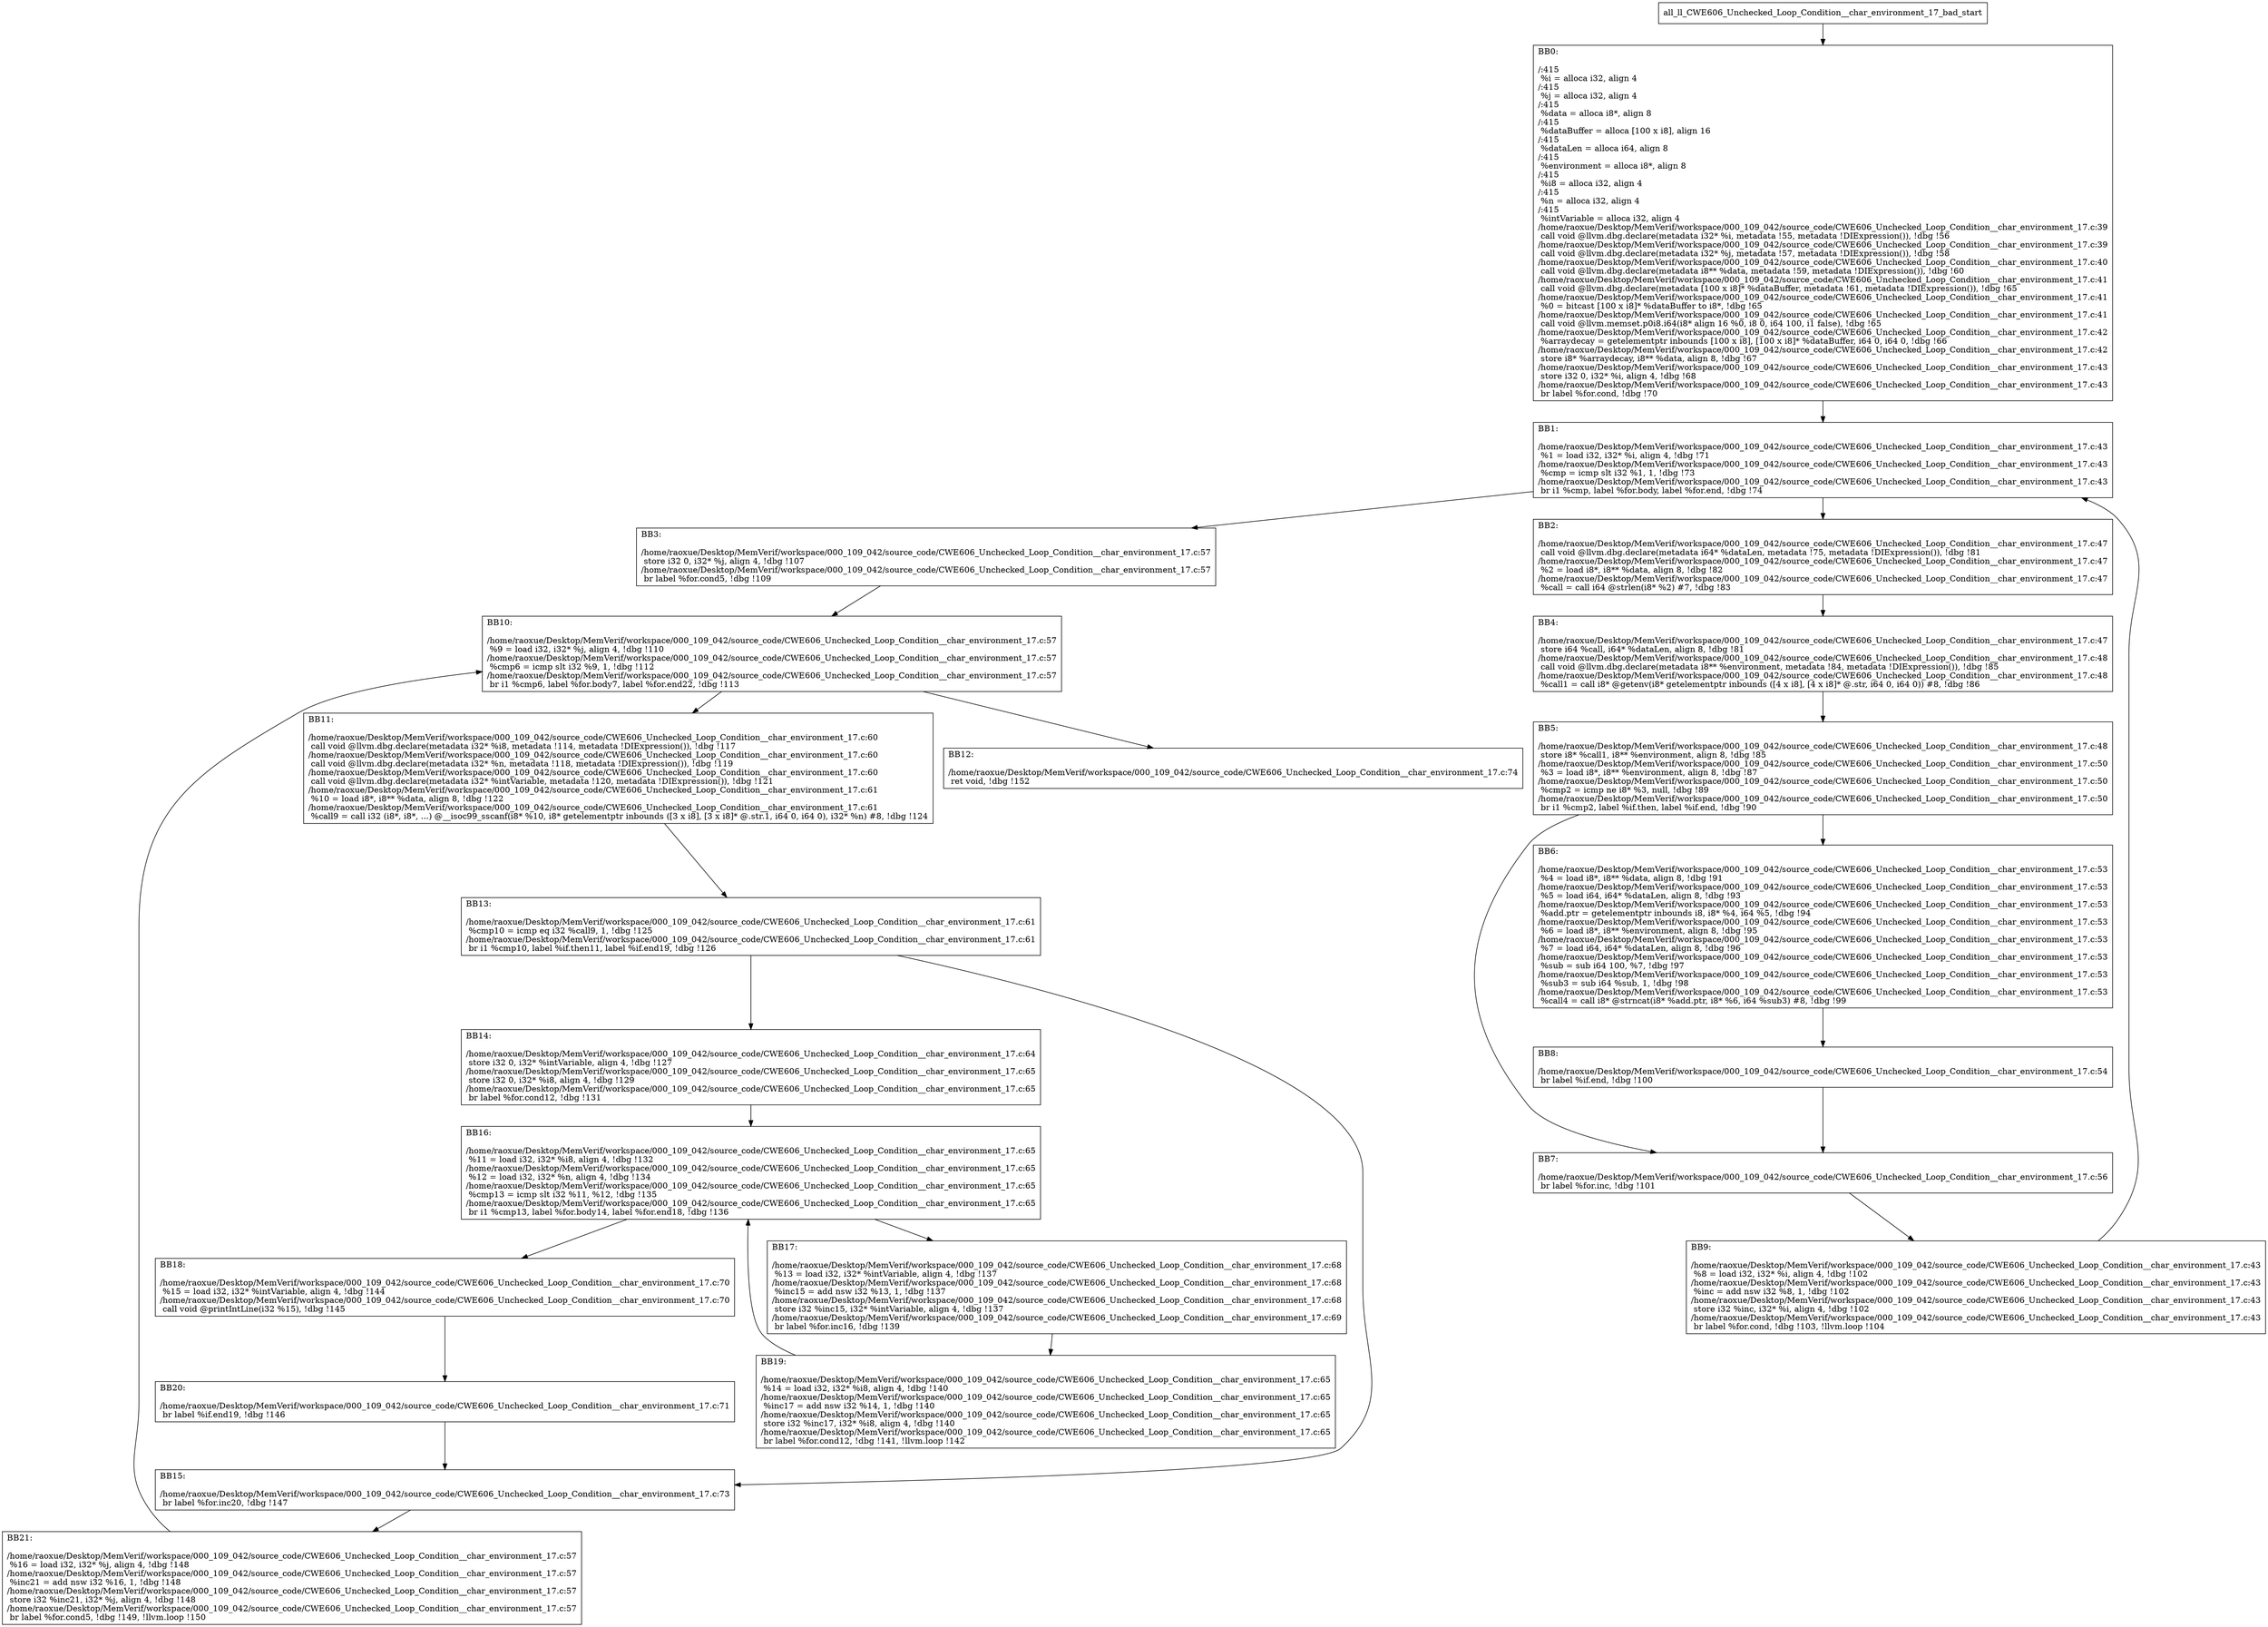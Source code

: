 digraph "CFG for'all_ll_CWE606_Unchecked_Loop_Condition__char_environment_17_bad' function" {
	BBall_ll_CWE606_Unchecked_Loop_Condition__char_environment_17_bad_start[shape=record,label="{all_ll_CWE606_Unchecked_Loop_Condition__char_environment_17_bad_start}"];
	BBall_ll_CWE606_Unchecked_Loop_Condition__char_environment_17_bad_start-> all_ll_CWE606_Unchecked_Loop_Condition__char_environment_17_badBB0;
	all_ll_CWE606_Unchecked_Loop_Condition__char_environment_17_badBB0 [shape=record, label="{BB0:\l\l/:415\l
  %i = alloca i32, align 4\l
/:415\l
  %j = alloca i32, align 4\l
/:415\l
  %data = alloca i8*, align 8\l
/:415\l
  %dataBuffer = alloca [100 x i8], align 16\l
/:415\l
  %dataLen = alloca i64, align 8\l
/:415\l
  %environment = alloca i8*, align 8\l
/:415\l
  %i8 = alloca i32, align 4\l
/:415\l
  %n = alloca i32, align 4\l
/:415\l
  %intVariable = alloca i32, align 4\l
/home/raoxue/Desktop/MemVerif/workspace/000_109_042/source_code/CWE606_Unchecked_Loop_Condition__char_environment_17.c:39\l
  call void @llvm.dbg.declare(metadata i32* %i, metadata !55, metadata !DIExpression()), !dbg !56\l
/home/raoxue/Desktop/MemVerif/workspace/000_109_042/source_code/CWE606_Unchecked_Loop_Condition__char_environment_17.c:39\l
  call void @llvm.dbg.declare(metadata i32* %j, metadata !57, metadata !DIExpression()), !dbg !58\l
/home/raoxue/Desktop/MemVerif/workspace/000_109_042/source_code/CWE606_Unchecked_Loop_Condition__char_environment_17.c:40\l
  call void @llvm.dbg.declare(metadata i8** %data, metadata !59, metadata !DIExpression()), !dbg !60\l
/home/raoxue/Desktop/MemVerif/workspace/000_109_042/source_code/CWE606_Unchecked_Loop_Condition__char_environment_17.c:41\l
  call void @llvm.dbg.declare(metadata [100 x i8]* %dataBuffer, metadata !61, metadata !DIExpression()), !dbg !65\l
/home/raoxue/Desktop/MemVerif/workspace/000_109_042/source_code/CWE606_Unchecked_Loop_Condition__char_environment_17.c:41\l
  %0 = bitcast [100 x i8]* %dataBuffer to i8*, !dbg !65\l
/home/raoxue/Desktop/MemVerif/workspace/000_109_042/source_code/CWE606_Unchecked_Loop_Condition__char_environment_17.c:41\l
  call void @llvm.memset.p0i8.i64(i8* align 16 %0, i8 0, i64 100, i1 false), !dbg !65\l
/home/raoxue/Desktop/MemVerif/workspace/000_109_042/source_code/CWE606_Unchecked_Loop_Condition__char_environment_17.c:42\l
  %arraydecay = getelementptr inbounds [100 x i8], [100 x i8]* %dataBuffer, i64 0, i64 0, !dbg !66\l
/home/raoxue/Desktop/MemVerif/workspace/000_109_042/source_code/CWE606_Unchecked_Loop_Condition__char_environment_17.c:42\l
  store i8* %arraydecay, i8** %data, align 8, !dbg !67\l
/home/raoxue/Desktop/MemVerif/workspace/000_109_042/source_code/CWE606_Unchecked_Loop_Condition__char_environment_17.c:43\l
  store i32 0, i32* %i, align 4, !dbg !68\l
/home/raoxue/Desktop/MemVerif/workspace/000_109_042/source_code/CWE606_Unchecked_Loop_Condition__char_environment_17.c:43\l
  br label %for.cond, !dbg !70\l
}"];
	all_ll_CWE606_Unchecked_Loop_Condition__char_environment_17_badBB0-> all_ll_CWE606_Unchecked_Loop_Condition__char_environment_17_badBB1;
	all_ll_CWE606_Unchecked_Loop_Condition__char_environment_17_badBB1 [shape=record, label="{BB1:\l\l/home/raoxue/Desktop/MemVerif/workspace/000_109_042/source_code/CWE606_Unchecked_Loop_Condition__char_environment_17.c:43\l
  %1 = load i32, i32* %i, align 4, !dbg !71\l
/home/raoxue/Desktop/MemVerif/workspace/000_109_042/source_code/CWE606_Unchecked_Loop_Condition__char_environment_17.c:43\l
  %cmp = icmp slt i32 %1, 1, !dbg !73\l
/home/raoxue/Desktop/MemVerif/workspace/000_109_042/source_code/CWE606_Unchecked_Loop_Condition__char_environment_17.c:43\l
  br i1 %cmp, label %for.body, label %for.end, !dbg !74\l
}"];
	all_ll_CWE606_Unchecked_Loop_Condition__char_environment_17_badBB1-> all_ll_CWE606_Unchecked_Loop_Condition__char_environment_17_badBB2;
	all_ll_CWE606_Unchecked_Loop_Condition__char_environment_17_badBB1-> all_ll_CWE606_Unchecked_Loop_Condition__char_environment_17_badBB3;
	all_ll_CWE606_Unchecked_Loop_Condition__char_environment_17_badBB2 [shape=record, label="{BB2:\l\l/home/raoxue/Desktop/MemVerif/workspace/000_109_042/source_code/CWE606_Unchecked_Loop_Condition__char_environment_17.c:47\l
  call void @llvm.dbg.declare(metadata i64* %dataLen, metadata !75, metadata !DIExpression()), !dbg !81\l
/home/raoxue/Desktop/MemVerif/workspace/000_109_042/source_code/CWE606_Unchecked_Loop_Condition__char_environment_17.c:47\l
  %2 = load i8*, i8** %data, align 8, !dbg !82\l
/home/raoxue/Desktop/MemVerif/workspace/000_109_042/source_code/CWE606_Unchecked_Loop_Condition__char_environment_17.c:47\l
  %call = call i64 @strlen(i8* %2) #7, !dbg !83\l
}"];
	all_ll_CWE606_Unchecked_Loop_Condition__char_environment_17_badBB2-> all_ll_CWE606_Unchecked_Loop_Condition__char_environment_17_badBB4;
	all_ll_CWE606_Unchecked_Loop_Condition__char_environment_17_badBB4 [shape=record, label="{BB4:\l\l/home/raoxue/Desktop/MemVerif/workspace/000_109_042/source_code/CWE606_Unchecked_Loop_Condition__char_environment_17.c:47\l
  store i64 %call, i64* %dataLen, align 8, !dbg !81\l
/home/raoxue/Desktop/MemVerif/workspace/000_109_042/source_code/CWE606_Unchecked_Loop_Condition__char_environment_17.c:48\l
  call void @llvm.dbg.declare(metadata i8** %environment, metadata !84, metadata !DIExpression()), !dbg !85\l
/home/raoxue/Desktop/MemVerif/workspace/000_109_042/source_code/CWE606_Unchecked_Loop_Condition__char_environment_17.c:48\l
  %call1 = call i8* @getenv(i8* getelementptr inbounds ([4 x i8], [4 x i8]* @.str, i64 0, i64 0)) #8, !dbg !86\l
}"];
	all_ll_CWE606_Unchecked_Loop_Condition__char_environment_17_badBB4-> all_ll_CWE606_Unchecked_Loop_Condition__char_environment_17_badBB5;
	all_ll_CWE606_Unchecked_Loop_Condition__char_environment_17_badBB5 [shape=record, label="{BB5:\l\l/home/raoxue/Desktop/MemVerif/workspace/000_109_042/source_code/CWE606_Unchecked_Loop_Condition__char_environment_17.c:48\l
  store i8* %call1, i8** %environment, align 8, !dbg !85\l
/home/raoxue/Desktop/MemVerif/workspace/000_109_042/source_code/CWE606_Unchecked_Loop_Condition__char_environment_17.c:50\l
  %3 = load i8*, i8** %environment, align 8, !dbg !87\l
/home/raoxue/Desktop/MemVerif/workspace/000_109_042/source_code/CWE606_Unchecked_Loop_Condition__char_environment_17.c:50\l
  %cmp2 = icmp ne i8* %3, null, !dbg !89\l
/home/raoxue/Desktop/MemVerif/workspace/000_109_042/source_code/CWE606_Unchecked_Loop_Condition__char_environment_17.c:50\l
  br i1 %cmp2, label %if.then, label %if.end, !dbg !90\l
}"];
	all_ll_CWE606_Unchecked_Loop_Condition__char_environment_17_badBB5-> all_ll_CWE606_Unchecked_Loop_Condition__char_environment_17_badBB6;
	all_ll_CWE606_Unchecked_Loop_Condition__char_environment_17_badBB5-> all_ll_CWE606_Unchecked_Loop_Condition__char_environment_17_badBB7;
	all_ll_CWE606_Unchecked_Loop_Condition__char_environment_17_badBB6 [shape=record, label="{BB6:\l\l/home/raoxue/Desktop/MemVerif/workspace/000_109_042/source_code/CWE606_Unchecked_Loop_Condition__char_environment_17.c:53\l
  %4 = load i8*, i8** %data, align 8, !dbg !91\l
/home/raoxue/Desktop/MemVerif/workspace/000_109_042/source_code/CWE606_Unchecked_Loop_Condition__char_environment_17.c:53\l
  %5 = load i64, i64* %dataLen, align 8, !dbg !93\l
/home/raoxue/Desktop/MemVerif/workspace/000_109_042/source_code/CWE606_Unchecked_Loop_Condition__char_environment_17.c:53\l
  %add.ptr = getelementptr inbounds i8, i8* %4, i64 %5, !dbg !94\l
/home/raoxue/Desktop/MemVerif/workspace/000_109_042/source_code/CWE606_Unchecked_Loop_Condition__char_environment_17.c:53\l
  %6 = load i8*, i8** %environment, align 8, !dbg !95\l
/home/raoxue/Desktop/MemVerif/workspace/000_109_042/source_code/CWE606_Unchecked_Loop_Condition__char_environment_17.c:53\l
  %7 = load i64, i64* %dataLen, align 8, !dbg !96\l
/home/raoxue/Desktop/MemVerif/workspace/000_109_042/source_code/CWE606_Unchecked_Loop_Condition__char_environment_17.c:53\l
  %sub = sub i64 100, %7, !dbg !97\l
/home/raoxue/Desktop/MemVerif/workspace/000_109_042/source_code/CWE606_Unchecked_Loop_Condition__char_environment_17.c:53\l
  %sub3 = sub i64 %sub, 1, !dbg !98\l
/home/raoxue/Desktop/MemVerif/workspace/000_109_042/source_code/CWE606_Unchecked_Loop_Condition__char_environment_17.c:53\l
  %call4 = call i8* @strncat(i8* %add.ptr, i8* %6, i64 %sub3) #8, !dbg !99\l
}"];
	all_ll_CWE606_Unchecked_Loop_Condition__char_environment_17_badBB6-> all_ll_CWE606_Unchecked_Loop_Condition__char_environment_17_badBB8;
	all_ll_CWE606_Unchecked_Loop_Condition__char_environment_17_badBB8 [shape=record, label="{BB8:\l\l/home/raoxue/Desktop/MemVerif/workspace/000_109_042/source_code/CWE606_Unchecked_Loop_Condition__char_environment_17.c:54\l
  br label %if.end, !dbg !100\l
}"];
	all_ll_CWE606_Unchecked_Loop_Condition__char_environment_17_badBB8-> all_ll_CWE606_Unchecked_Loop_Condition__char_environment_17_badBB7;
	all_ll_CWE606_Unchecked_Loop_Condition__char_environment_17_badBB7 [shape=record, label="{BB7:\l\l/home/raoxue/Desktop/MemVerif/workspace/000_109_042/source_code/CWE606_Unchecked_Loop_Condition__char_environment_17.c:56\l
  br label %for.inc, !dbg !101\l
}"];
	all_ll_CWE606_Unchecked_Loop_Condition__char_environment_17_badBB7-> all_ll_CWE606_Unchecked_Loop_Condition__char_environment_17_badBB9;
	all_ll_CWE606_Unchecked_Loop_Condition__char_environment_17_badBB9 [shape=record, label="{BB9:\l\l/home/raoxue/Desktop/MemVerif/workspace/000_109_042/source_code/CWE606_Unchecked_Loop_Condition__char_environment_17.c:43\l
  %8 = load i32, i32* %i, align 4, !dbg !102\l
/home/raoxue/Desktop/MemVerif/workspace/000_109_042/source_code/CWE606_Unchecked_Loop_Condition__char_environment_17.c:43\l
  %inc = add nsw i32 %8, 1, !dbg !102\l
/home/raoxue/Desktop/MemVerif/workspace/000_109_042/source_code/CWE606_Unchecked_Loop_Condition__char_environment_17.c:43\l
  store i32 %inc, i32* %i, align 4, !dbg !102\l
/home/raoxue/Desktop/MemVerif/workspace/000_109_042/source_code/CWE606_Unchecked_Loop_Condition__char_environment_17.c:43\l
  br label %for.cond, !dbg !103, !llvm.loop !104\l
}"];
	all_ll_CWE606_Unchecked_Loop_Condition__char_environment_17_badBB9-> all_ll_CWE606_Unchecked_Loop_Condition__char_environment_17_badBB1;
	all_ll_CWE606_Unchecked_Loop_Condition__char_environment_17_badBB3 [shape=record, label="{BB3:\l\l/home/raoxue/Desktop/MemVerif/workspace/000_109_042/source_code/CWE606_Unchecked_Loop_Condition__char_environment_17.c:57\l
  store i32 0, i32* %j, align 4, !dbg !107\l
/home/raoxue/Desktop/MemVerif/workspace/000_109_042/source_code/CWE606_Unchecked_Loop_Condition__char_environment_17.c:57\l
  br label %for.cond5, !dbg !109\l
}"];
	all_ll_CWE606_Unchecked_Loop_Condition__char_environment_17_badBB3-> all_ll_CWE606_Unchecked_Loop_Condition__char_environment_17_badBB10;
	all_ll_CWE606_Unchecked_Loop_Condition__char_environment_17_badBB10 [shape=record, label="{BB10:\l\l/home/raoxue/Desktop/MemVerif/workspace/000_109_042/source_code/CWE606_Unchecked_Loop_Condition__char_environment_17.c:57\l
  %9 = load i32, i32* %j, align 4, !dbg !110\l
/home/raoxue/Desktop/MemVerif/workspace/000_109_042/source_code/CWE606_Unchecked_Loop_Condition__char_environment_17.c:57\l
  %cmp6 = icmp slt i32 %9, 1, !dbg !112\l
/home/raoxue/Desktop/MemVerif/workspace/000_109_042/source_code/CWE606_Unchecked_Loop_Condition__char_environment_17.c:57\l
  br i1 %cmp6, label %for.body7, label %for.end22, !dbg !113\l
}"];
	all_ll_CWE606_Unchecked_Loop_Condition__char_environment_17_badBB10-> all_ll_CWE606_Unchecked_Loop_Condition__char_environment_17_badBB11;
	all_ll_CWE606_Unchecked_Loop_Condition__char_environment_17_badBB10-> all_ll_CWE606_Unchecked_Loop_Condition__char_environment_17_badBB12;
	all_ll_CWE606_Unchecked_Loop_Condition__char_environment_17_badBB11 [shape=record, label="{BB11:\l\l/home/raoxue/Desktop/MemVerif/workspace/000_109_042/source_code/CWE606_Unchecked_Loop_Condition__char_environment_17.c:60\l
  call void @llvm.dbg.declare(metadata i32* %i8, metadata !114, metadata !DIExpression()), !dbg !117\l
/home/raoxue/Desktop/MemVerif/workspace/000_109_042/source_code/CWE606_Unchecked_Loop_Condition__char_environment_17.c:60\l
  call void @llvm.dbg.declare(metadata i32* %n, metadata !118, metadata !DIExpression()), !dbg !119\l
/home/raoxue/Desktop/MemVerif/workspace/000_109_042/source_code/CWE606_Unchecked_Loop_Condition__char_environment_17.c:60\l
  call void @llvm.dbg.declare(metadata i32* %intVariable, metadata !120, metadata !DIExpression()), !dbg !121\l
/home/raoxue/Desktop/MemVerif/workspace/000_109_042/source_code/CWE606_Unchecked_Loop_Condition__char_environment_17.c:61\l
  %10 = load i8*, i8** %data, align 8, !dbg !122\l
/home/raoxue/Desktop/MemVerif/workspace/000_109_042/source_code/CWE606_Unchecked_Loop_Condition__char_environment_17.c:61\l
  %call9 = call i32 (i8*, i8*, ...) @__isoc99_sscanf(i8* %10, i8* getelementptr inbounds ([3 x i8], [3 x i8]* @.str.1, i64 0, i64 0), i32* %n) #8, !dbg !124\l
}"];
	all_ll_CWE606_Unchecked_Loop_Condition__char_environment_17_badBB11-> all_ll_CWE606_Unchecked_Loop_Condition__char_environment_17_badBB13;
	all_ll_CWE606_Unchecked_Loop_Condition__char_environment_17_badBB13 [shape=record, label="{BB13:\l\l/home/raoxue/Desktop/MemVerif/workspace/000_109_042/source_code/CWE606_Unchecked_Loop_Condition__char_environment_17.c:61\l
  %cmp10 = icmp eq i32 %call9, 1, !dbg !125\l
/home/raoxue/Desktop/MemVerif/workspace/000_109_042/source_code/CWE606_Unchecked_Loop_Condition__char_environment_17.c:61\l
  br i1 %cmp10, label %if.then11, label %if.end19, !dbg !126\l
}"];
	all_ll_CWE606_Unchecked_Loop_Condition__char_environment_17_badBB13-> all_ll_CWE606_Unchecked_Loop_Condition__char_environment_17_badBB14;
	all_ll_CWE606_Unchecked_Loop_Condition__char_environment_17_badBB13-> all_ll_CWE606_Unchecked_Loop_Condition__char_environment_17_badBB15;
	all_ll_CWE606_Unchecked_Loop_Condition__char_environment_17_badBB14 [shape=record, label="{BB14:\l\l/home/raoxue/Desktop/MemVerif/workspace/000_109_042/source_code/CWE606_Unchecked_Loop_Condition__char_environment_17.c:64\l
  store i32 0, i32* %intVariable, align 4, !dbg !127\l
/home/raoxue/Desktop/MemVerif/workspace/000_109_042/source_code/CWE606_Unchecked_Loop_Condition__char_environment_17.c:65\l
  store i32 0, i32* %i8, align 4, !dbg !129\l
/home/raoxue/Desktop/MemVerif/workspace/000_109_042/source_code/CWE606_Unchecked_Loop_Condition__char_environment_17.c:65\l
  br label %for.cond12, !dbg !131\l
}"];
	all_ll_CWE606_Unchecked_Loop_Condition__char_environment_17_badBB14-> all_ll_CWE606_Unchecked_Loop_Condition__char_environment_17_badBB16;
	all_ll_CWE606_Unchecked_Loop_Condition__char_environment_17_badBB16 [shape=record, label="{BB16:\l\l/home/raoxue/Desktop/MemVerif/workspace/000_109_042/source_code/CWE606_Unchecked_Loop_Condition__char_environment_17.c:65\l
  %11 = load i32, i32* %i8, align 4, !dbg !132\l
/home/raoxue/Desktop/MemVerif/workspace/000_109_042/source_code/CWE606_Unchecked_Loop_Condition__char_environment_17.c:65\l
  %12 = load i32, i32* %n, align 4, !dbg !134\l
/home/raoxue/Desktop/MemVerif/workspace/000_109_042/source_code/CWE606_Unchecked_Loop_Condition__char_environment_17.c:65\l
  %cmp13 = icmp slt i32 %11, %12, !dbg !135\l
/home/raoxue/Desktop/MemVerif/workspace/000_109_042/source_code/CWE606_Unchecked_Loop_Condition__char_environment_17.c:65\l
  br i1 %cmp13, label %for.body14, label %for.end18, !dbg !136\l
}"];
	all_ll_CWE606_Unchecked_Loop_Condition__char_environment_17_badBB16-> all_ll_CWE606_Unchecked_Loop_Condition__char_environment_17_badBB17;
	all_ll_CWE606_Unchecked_Loop_Condition__char_environment_17_badBB16-> all_ll_CWE606_Unchecked_Loop_Condition__char_environment_17_badBB18;
	all_ll_CWE606_Unchecked_Loop_Condition__char_environment_17_badBB17 [shape=record, label="{BB17:\l\l/home/raoxue/Desktop/MemVerif/workspace/000_109_042/source_code/CWE606_Unchecked_Loop_Condition__char_environment_17.c:68\l
  %13 = load i32, i32* %intVariable, align 4, !dbg !137\l
/home/raoxue/Desktop/MemVerif/workspace/000_109_042/source_code/CWE606_Unchecked_Loop_Condition__char_environment_17.c:68\l
  %inc15 = add nsw i32 %13, 1, !dbg !137\l
/home/raoxue/Desktop/MemVerif/workspace/000_109_042/source_code/CWE606_Unchecked_Loop_Condition__char_environment_17.c:68\l
  store i32 %inc15, i32* %intVariable, align 4, !dbg !137\l
/home/raoxue/Desktop/MemVerif/workspace/000_109_042/source_code/CWE606_Unchecked_Loop_Condition__char_environment_17.c:69\l
  br label %for.inc16, !dbg !139\l
}"];
	all_ll_CWE606_Unchecked_Loop_Condition__char_environment_17_badBB17-> all_ll_CWE606_Unchecked_Loop_Condition__char_environment_17_badBB19;
	all_ll_CWE606_Unchecked_Loop_Condition__char_environment_17_badBB19 [shape=record, label="{BB19:\l\l/home/raoxue/Desktop/MemVerif/workspace/000_109_042/source_code/CWE606_Unchecked_Loop_Condition__char_environment_17.c:65\l
  %14 = load i32, i32* %i8, align 4, !dbg !140\l
/home/raoxue/Desktop/MemVerif/workspace/000_109_042/source_code/CWE606_Unchecked_Loop_Condition__char_environment_17.c:65\l
  %inc17 = add nsw i32 %14, 1, !dbg !140\l
/home/raoxue/Desktop/MemVerif/workspace/000_109_042/source_code/CWE606_Unchecked_Loop_Condition__char_environment_17.c:65\l
  store i32 %inc17, i32* %i8, align 4, !dbg !140\l
/home/raoxue/Desktop/MemVerif/workspace/000_109_042/source_code/CWE606_Unchecked_Loop_Condition__char_environment_17.c:65\l
  br label %for.cond12, !dbg !141, !llvm.loop !142\l
}"];
	all_ll_CWE606_Unchecked_Loop_Condition__char_environment_17_badBB19-> all_ll_CWE606_Unchecked_Loop_Condition__char_environment_17_badBB16;
	all_ll_CWE606_Unchecked_Loop_Condition__char_environment_17_badBB18 [shape=record, label="{BB18:\l\l/home/raoxue/Desktop/MemVerif/workspace/000_109_042/source_code/CWE606_Unchecked_Loop_Condition__char_environment_17.c:70\l
  %15 = load i32, i32* %intVariable, align 4, !dbg !144\l
/home/raoxue/Desktop/MemVerif/workspace/000_109_042/source_code/CWE606_Unchecked_Loop_Condition__char_environment_17.c:70\l
  call void @printIntLine(i32 %15), !dbg !145\l
}"];
	all_ll_CWE606_Unchecked_Loop_Condition__char_environment_17_badBB18-> all_ll_CWE606_Unchecked_Loop_Condition__char_environment_17_badBB20;
	all_ll_CWE606_Unchecked_Loop_Condition__char_environment_17_badBB20 [shape=record, label="{BB20:\l\l/home/raoxue/Desktop/MemVerif/workspace/000_109_042/source_code/CWE606_Unchecked_Loop_Condition__char_environment_17.c:71\l
  br label %if.end19, !dbg !146\l
}"];
	all_ll_CWE606_Unchecked_Loop_Condition__char_environment_17_badBB20-> all_ll_CWE606_Unchecked_Loop_Condition__char_environment_17_badBB15;
	all_ll_CWE606_Unchecked_Loop_Condition__char_environment_17_badBB15 [shape=record, label="{BB15:\l\l/home/raoxue/Desktop/MemVerif/workspace/000_109_042/source_code/CWE606_Unchecked_Loop_Condition__char_environment_17.c:73\l
  br label %for.inc20, !dbg !147\l
}"];
	all_ll_CWE606_Unchecked_Loop_Condition__char_environment_17_badBB15-> all_ll_CWE606_Unchecked_Loop_Condition__char_environment_17_badBB21;
	all_ll_CWE606_Unchecked_Loop_Condition__char_environment_17_badBB21 [shape=record, label="{BB21:\l\l/home/raoxue/Desktop/MemVerif/workspace/000_109_042/source_code/CWE606_Unchecked_Loop_Condition__char_environment_17.c:57\l
  %16 = load i32, i32* %j, align 4, !dbg !148\l
/home/raoxue/Desktop/MemVerif/workspace/000_109_042/source_code/CWE606_Unchecked_Loop_Condition__char_environment_17.c:57\l
  %inc21 = add nsw i32 %16, 1, !dbg !148\l
/home/raoxue/Desktop/MemVerif/workspace/000_109_042/source_code/CWE606_Unchecked_Loop_Condition__char_environment_17.c:57\l
  store i32 %inc21, i32* %j, align 4, !dbg !148\l
/home/raoxue/Desktop/MemVerif/workspace/000_109_042/source_code/CWE606_Unchecked_Loop_Condition__char_environment_17.c:57\l
  br label %for.cond5, !dbg !149, !llvm.loop !150\l
}"];
	all_ll_CWE606_Unchecked_Loop_Condition__char_environment_17_badBB21-> all_ll_CWE606_Unchecked_Loop_Condition__char_environment_17_badBB10;
	all_ll_CWE606_Unchecked_Loop_Condition__char_environment_17_badBB12 [shape=record, label="{BB12:\l\l/home/raoxue/Desktop/MemVerif/workspace/000_109_042/source_code/CWE606_Unchecked_Loop_Condition__char_environment_17.c:74\l
  ret void, !dbg !152\l
}"];
}
